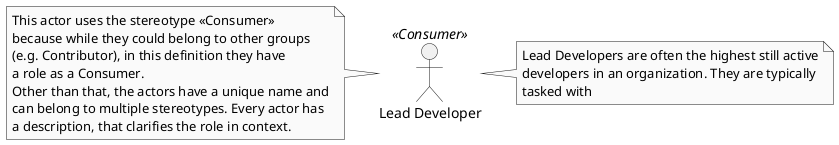 @startuml

skinparam Monochrome true

:Lead Developer: as LeadDev <<Consumer>>

note right of LeadDev
    Lead Developers are often the highest still active
    developers in an organization. They are typically
    tasked with 
end note

note left of LeadDev
    This actor uses the stereotype <<Consumer>>
    because while they could belong to other groups
    (e.g. Contributor), in this definition they have
    a role as a Consumer.
    Other than that, the actors have a unique name and
    can belong to multiple stereotypes. Every actor has
    a description, that clarifies the role in context.
end note


@enduml